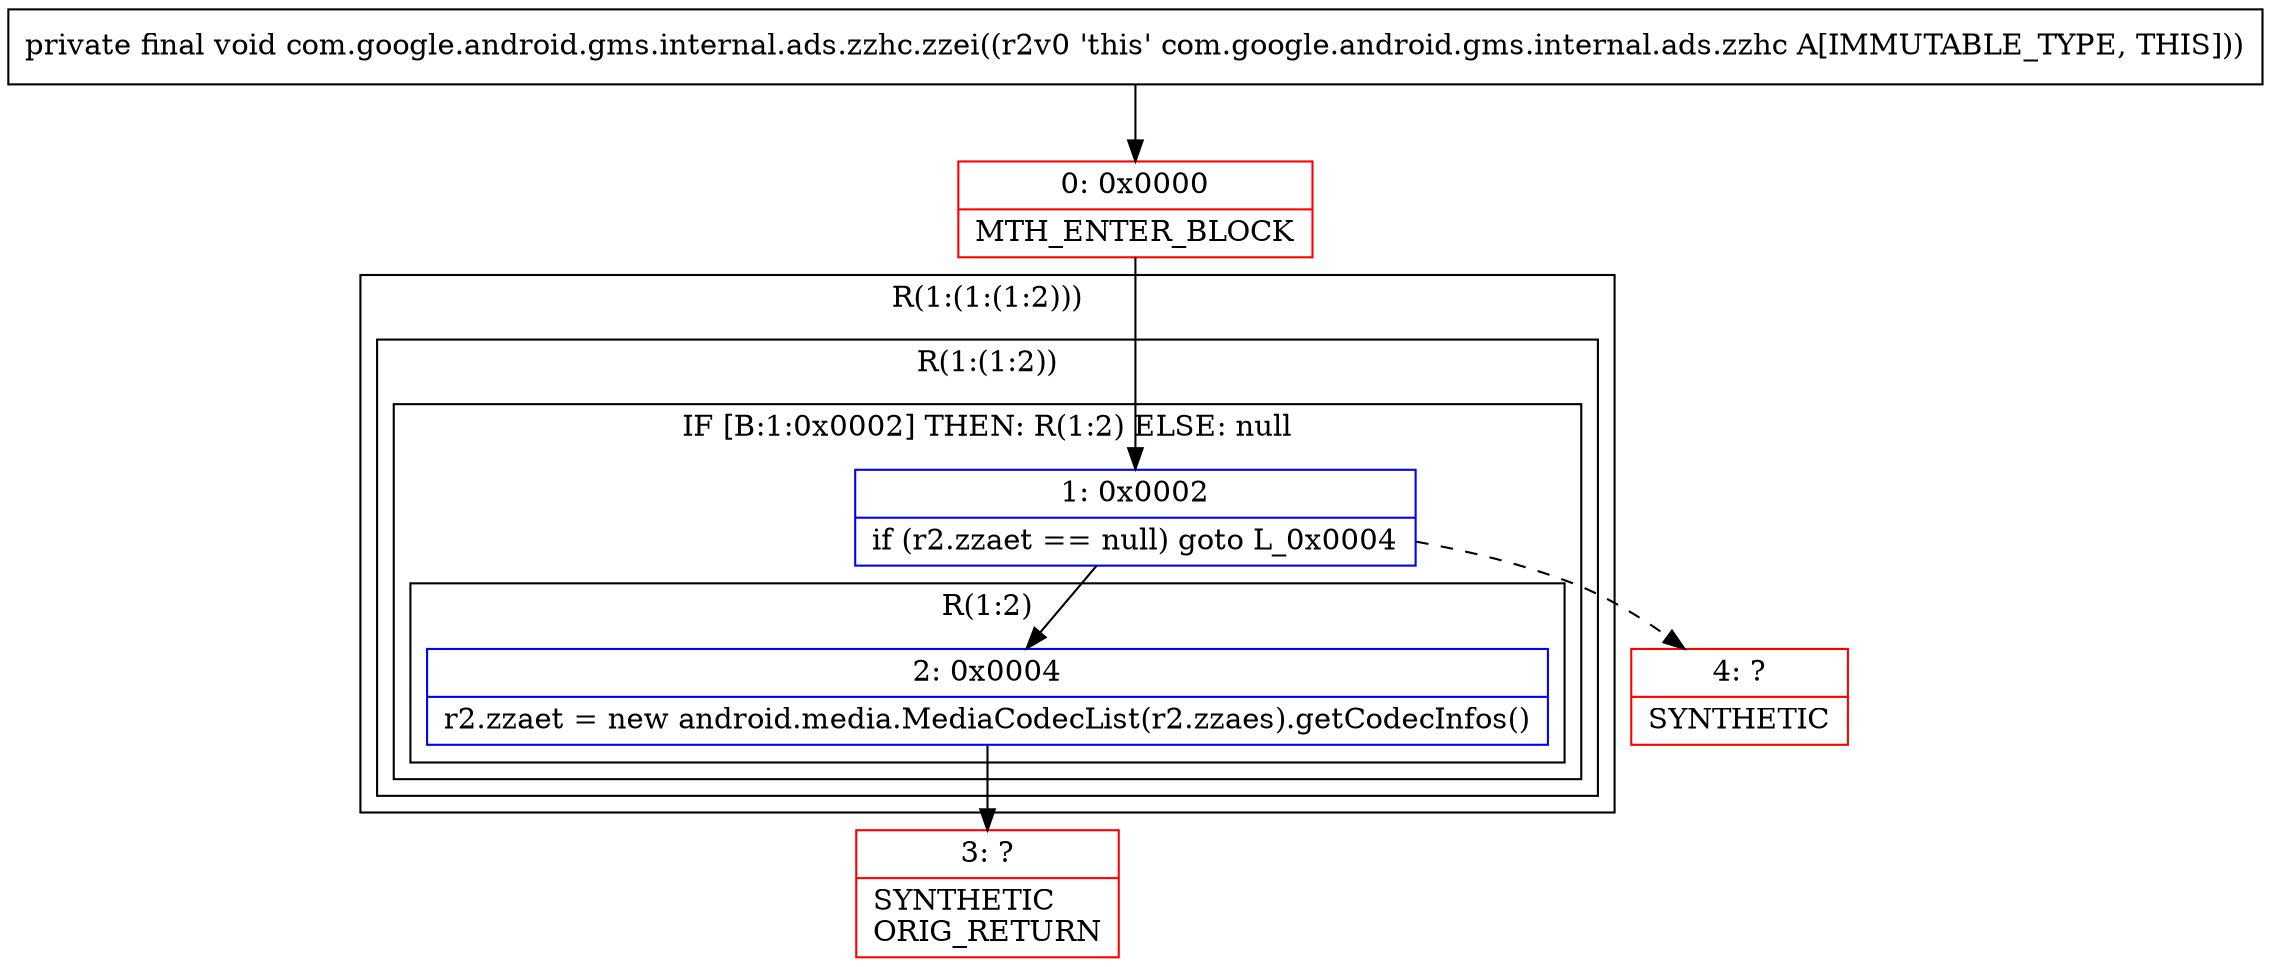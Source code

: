 digraph "CFG forcom.google.android.gms.internal.ads.zzhc.zzei()V" {
subgraph cluster_Region_31055541 {
label = "R(1:(1:(1:2)))";
node [shape=record,color=blue];
subgraph cluster_Region_1105689057 {
label = "R(1:(1:2))";
node [shape=record,color=blue];
subgraph cluster_IfRegion_836290700 {
label = "IF [B:1:0x0002] THEN: R(1:2) ELSE: null";
node [shape=record,color=blue];
Node_1 [shape=record,label="{1\:\ 0x0002|if (r2.zzaet == null) goto L_0x0004\l}"];
subgraph cluster_Region_1397310776 {
label = "R(1:2)";
node [shape=record,color=blue];
Node_2 [shape=record,label="{2\:\ 0x0004|r2.zzaet = new android.media.MediaCodecList(r2.zzaes).getCodecInfos()\l}"];
}
}
}
}
Node_0 [shape=record,color=red,label="{0\:\ 0x0000|MTH_ENTER_BLOCK\l}"];
Node_3 [shape=record,color=red,label="{3\:\ ?|SYNTHETIC\lORIG_RETURN\l}"];
Node_4 [shape=record,color=red,label="{4\:\ ?|SYNTHETIC\l}"];
MethodNode[shape=record,label="{private final void com.google.android.gms.internal.ads.zzhc.zzei((r2v0 'this' com.google.android.gms.internal.ads.zzhc A[IMMUTABLE_TYPE, THIS])) }"];
MethodNode -> Node_0;
Node_1 -> Node_2;
Node_1 -> Node_4[style=dashed];
Node_2 -> Node_3;
Node_0 -> Node_1;
}

